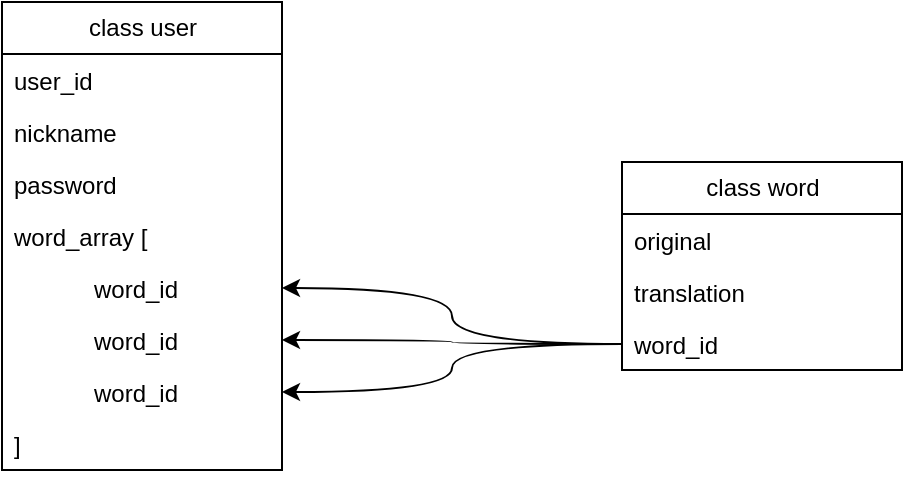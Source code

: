 <mxfile version="24.4.0" type="device">
  <diagram name="Page-1" id="T_tX9B-LFRSeXOGr9K4e">
    <mxGraphModel dx="1050" dy="557" grid="1" gridSize="10" guides="1" tooltips="1" connect="1" arrows="1" fold="1" page="1" pageScale="1" pageWidth="850" pageHeight="1100" math="0" shadow="0">
      <root>
        <mxCell id="0" />
        <mxCell id="1" parent="0" />
        <mxCell id="r0_E7Rt6xtZTSTok_-L5-1" value="class word" style="swimlane;fontStyle=0;childLayout=stackLayout;horizontal=1;startSize=26;fillColor=none;horizontalStack=0;resizeParent=1;resizeParentMax=0;resizeLast=0;collapsible=1;marginBottom=0;html=1;" vertex="1" parent="1">
          <mxGeometry x="660" y="320" width="140" height="104" as="geometry" />
        </mxCell>
        <mxCell id="r0_E7Rt6xtZTSTok_-L5-2" value="original" style="text;strokeColor=none;fillColor=none;align=left;verticalAlign=top;spacingLeft=4;spacingRight=4;overflow=hidden;rotatable=0;points=[[0,0.5],[1,0.5]];portConstraint=eastwest;whiteSpace=wrap;html=1;" vertex="1" parent="r0_E7Rt6xtZTSTok_-L5-1">
          <mxGeometry y="26" width="140" height="26" as="geometry" />
        </mxCell>
        <mxCell id="r0_E7Rt6xtZTSTok_-L5-3" value="translation" style="text;strokeColor=none;fillColor=none;align=left;verticalAlign=top;spacingLeft=4;spacingRight=4;overflow=hidden;rotatable=0;points=[[0,0.5],[1,0.5]];portConstraint=eastwest;whiteSpace=wrap;html=1;" vertex="1" parent="r0_E7Rt6xtZTSTok_-L5-1">
          <mxGeometry y="52" width="140" height="26" as="geometry" />
        </mxCell>
        <mxCell id="r0_E7Rt6xtZTSTok_-L5-4" value="word_id" style="text;strokeColor=none;fillColor=none;align=left;verticalAlign=top;spacingLeft=4;spacingRight=4;overflow=hidden;rotatable=0;points=[[0,0.5],[1,0.5]];portConstraint=eastwest;whiteSpace=wrap;html=1;" vertex="1" parent="r0_E7Rt6xtZTSTok_-L5-1">
          <mxGeometry y="78" width="140" height="26" as="geometry" />
        </mxCell>
        <mxCell id="r0_E7Rt6xtZTSTok_-L5-5" value="class user" style="swimlane;fontStyle=0;childLayout=stackLayout;horizontal=1;startSize=26;fillColor=none;horizontalStack=0;resizeParent=1;resizeParentMax=0;resizeLast=0;collapsible=1;marginBottom=0;html=1;" vertex="1" parent="1">
          <mxGeometry x="350" y="240" width="140" height="234" as="geometry" />
        </mxCell>
        <mxCell id="r0_E7Rt6xtZTSTok_-L5-6" value="user_id" style="text;strokeColor=none;fillColor=none;align=left;verticalAlign=top;spacingLeft=4;spacingRight=4;overflow=hidden;rotatable=0;points=[[0,0.5],[1,0.5]];portConstraint=eastwest;whiteSpace=wrap;html=1;" vertex="1" parent="r0_E7Rt6xtZTSTok_-L5-5">
          <mxGeometry y="26" width="140" height="26" as="geometry" />
        </mxCell>
        <mxCell id="r0_E7Rt6xtZTSTok_-L5-7" value="nickname" style="text;strokeColor=none;fillColor=none;align=left;verticalAlign=top;spacingLeft=4;spacingRight=4;overflow=hidden;rotatable=0;points=[[0,0.5],[1,0.5]];portConstraint=eastwest;whiteSpace=wrap;html=1;" vertex="1" parent="r0_E7Rt6xtZTSTok_-L5-5">
          <mxGeometry y="52" width="140" height="26" as="geometry" />
        </mxCell>
        <mxCell id="r0_E7Rt6xtZTSTok_-L5-8" value="password" style="text;strokeColor=none;fillColor=none;align=left;verticalAlign=top;spacingLeft=4;spacingRight=4;overflow=hidden;rotatable=0;points=[[0,0.5],[1,0.5]];portConstraint=eastwest;whiteSpace=wrap;html=1;" vertex="1" parent="r0_E7Rt6xtZTSTok_-L5-5">
          <mxGeometry y="78" width="140" height="26" as="geometry" />
        </mxCell>
        <mxCell id="r0_E7Rt6xtZTSTok_-L5-9" value="word_array [" style="text;strokeColor=none;fillColor=none;align=left;verticalAlign=top;spacingLeft=4;spacingRight=4;overflow=hidden;rotatable=0;points=[[0,0.5],[1,0.5]];portConstraint=eastwest;whiteSpace=wrap;html=1;" vertex="1" parent="r0_E7Rt6xtZTSTok_-L5-5">
          <mxGeometry y="104" width="140" height="26" as="geometry" />
        </mxCell>
        <mxCell id="r0_E7Rt6xtZTSTok_-L5-11" value="&lt;blockquote style=&quot;margin: 0 0 0 40px; border: none; padding: 0px;&quot;&gt;word_id&lt;/blockquote&gt;" style="text;strokeColor=none;fillColor=none;align=left;verticalAlign=top;spacingLeft=4;spacingRight=4;overflow=hidden;rotatable=0;points=[[0,0.5],[1,0.5]];portConstraint=eastwest;whiteSpace=wrap;html=1;" vertex="1" parent="r0_E7Rt6xtZTSTok_-L5-5">
          <mxGeometry y="130" width="140" height="26" as="geometry" />
        </mxCell>
        <mxCell id="r0_E7Rt6xtZTSTok_-L5-12" value="&lt;blockquote style=&quot;margin: 0 0 0 40px; border: none; padding: 0px;&quot;&gt;word_id&lt;/blockquote&gt;" style="text;strokeColor=none;fillColor=none;align=left;verticalAlign=top;spacingLeft=4;spacingRight=4;overflow=hidden;rotatable=0;points=[[0,0.5],[1,0.5]];portConstraint=eastwest;whiteSpace=wrap;html=1;" vertex="1" parent="r0_E7Rt6xtZTSTok_-L5-5">
          <mxGeometry y="156" width="140" height="26" as="geometry" />
        </mxCell>
        <mxCell id="r0_E7Rt6xtZTSTok_-L5-13" value="&lt;blockquote style=&quot;margin: 0 0 0 40px; border: none; padding: 0px;&quot;&gt;word_id&lt;/blockquote&gt;" style="text;strokeColor=none;fillColor=none;align=left;verticalAlign=top;spacingLeft=4;spacingRight=4;overflow=hidden;rotatable=0;points=[[0,0.5],[1,0.5]];portConstraint=eastwest;whiteSpace=wrap;html=1;" vertex="1" parent="r0_E7Rt6xtZTSTok_-L5-5">
          <mxGeometry y="182" width="140" height="26" as="geometry" />
        </mxCell>
        <mxCell id="r0_E7Rt6xtZTSTok_-L5-15" value="]" style="text;strokeColor=none;fillColor=none;align=left;verticalAlign=top;spacingLeft=4;spacingRight=4;overflow=hidden;rotatable=0;points=[[0,0.5],[1,0.5]];portConstraint=eastwest;whiteSpace=wrap;html=1;" vertex="1" parent="r0_E7Rt6xtZTSTok_-L5-5">
          <mxGeometry y="208" width="140" height="26" as="geometry" />
        </mxCell>
        <mxCell id="r0_E7Rt6xtZTSTok_-L5-16" style="edgeStyle=orthogonalEdgeStyle;rounded=0;orthogonalLoop=1;jettySize=auto;html=1;entryX=1;entryY=0.5;entryDx=0;entryDy=0;curved=1;" edge="1" parent="1" source="r0_E7Rt6xtZTSTok_-L5-4" target="r0_E7Rt6xtZTSTok_-L5-11">
          <mxGeometry relative="1" as="geometry" />
        </mxCell>
        <mxCell id="r0_E7Rt6xtZTSTok_-L5-17" style="edgeStyle=orthogonalEdgeStyle;rounded=0;orthogonalLoop=1;jettySize=auto;html=1;entryX=1;entryY=0.5;entryDx=0;entryDy=0;curved=1;" edge="1" parent="1" source="r0_E7Rt6xtZTSTok_-L5-4" target="r0_E7Rt6xtZTSTok_-L5-12">
          <mxGeometry relative="1" as="geometry" />
        </mxCell>
        <mxCell id="r0_E7Rt6xtZTSTok_-L5-18" style="edgeStyle=orthogonalEdgeStyle;rounded=0;orthogonalLoop=1;jettySize=auto;html=1;entryX=1;entryY=0.5;entryDx=0;entryDy=0;curved=1;" edge="1" parent="1" source="r0_E7Rt6xtZTSTok_-L5-4" target="r0_E7Rt6xtZTSTok_-L5-13">
          <mxGeometry relative="1" as="geometry" />
        </mxCell>
      </root>
    </mxGraphModel>
  </diagram>
</mxfile>

